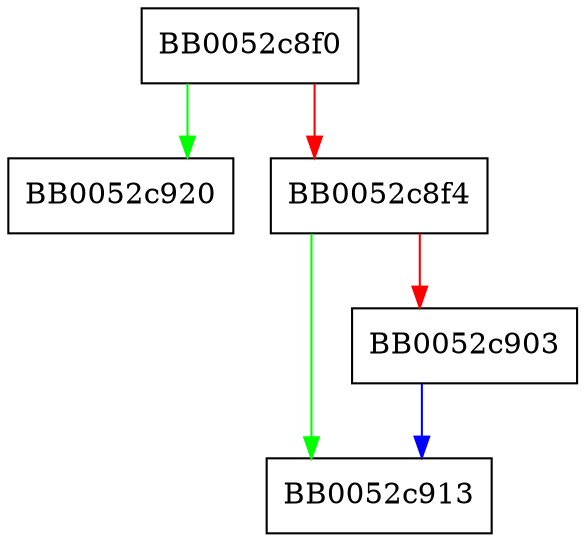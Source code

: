 digraph BIO_err_is_non_fatal {
  node [shape="box"];
  graph [splines=ortho];
  BB0052c8f0 -> BB0052c920 [color="green"];
  BB0052c8f0 -> BB0052c8f4 [color="red"];
  BB0052c8f4 -> BB0052c913 [color="green"];
  BB0052c8f4 -> BB0052c903 [color="red"];
  BB0052c903 -> BB0052c913 [color="blue"];
}